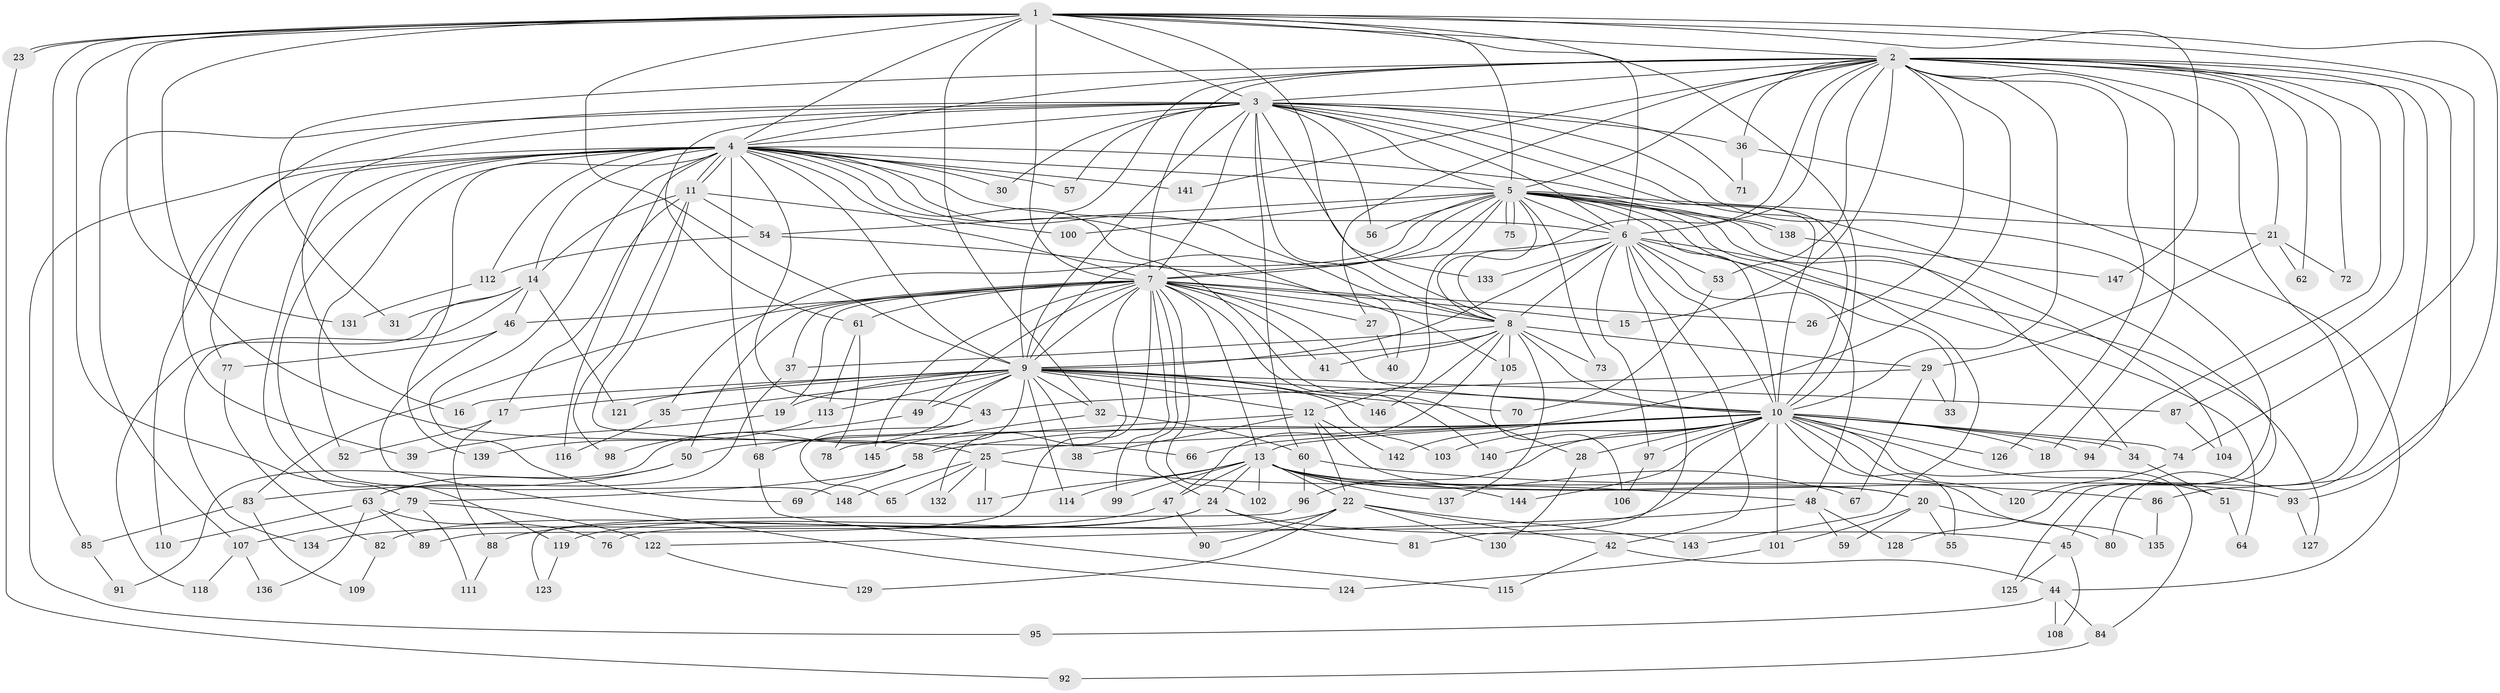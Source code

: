 // Generated by graph-tools (version 1.1) at 2025/14/03/09/25 04:14:12]
// undirected, 148 vertices, 321 edges
graph export_dot {
graph [start="1"]
  node [color=gray90,style=filled];
  1;
  2;
  3;
  4;
  5;
  6;
  7;
  8;
  9;
  10;
  11;
  12;
  13;
  14;
  15;
  16;
  17;
  18;
  19;
  20;
  21;
  22;
  23;
  24;
  25;
  26;
  27;
  28;
  29;
  30;
  31;
  32;
  33;
  34;
  35;
  36;
  37;
  38;
  39;
  40;
  41;
  42;
  43;
  44;
  45;
  46;
  47;
  48;
  49;
  50;
  51;
  52;
  53;
  54;
  55;
  56;
  57;
  58;
  59;
  60;
  61;
  62;
  63;
  64;
  65;
  66;
  67;
  68;
  69;
  70;
  71;
  72;
  73;
  74;
  75;
  76;
  77;
  78;
  79;
  80;
  81;
  82;
  83;
  84;
  85;
  86;
  87;
  88;
  89;
  90;
  91;
  92;
  93;
  94;
  95;
  96;
  97;
  98;
  99;
  100;
  101;
  102;
  103;
  104;
  105;
  106;
  107;
  108;
  109;
  110;
  111;
  112;
  113;
  114;
  115;
  116;
  117;
  118;
  119;
  120;
  121;
  122;
  123;
  124;
  125;
  126;
  127;
  128;
  129;
  130;
  131;
  132;
  133;
  134;
  135;
  136;
  137;
  138;
  139;
  140;
  141;
  142;
  143;
  144;
  145;
  146;
  147;
  148;
  1 -- 2;
  1 -- 3;
  1 -- 4;
  1 -- 5;
  1 -- 6;
  1 -- 7;
  1 -- 8;
  1 -- 9;
  1 -- 10;
  1 -- 23;
  1 -- 23;
  1 -- 25;
  1 -- 32;
  1 -- 74;
  1 -- 79;
  1 -- 85;
  1 -- 86;
  1 -- 131;
  1 -- 147;
  2 -- 3;
  2 -- 4;
  2 -- 5;
  2 -- 6;
  2 -- 7;
  2 -- 8;
  2 -- 9;
  2 -- 10;
  2 -- 15;
  2 -- 18;
  2 -- 21;
  2 -- 26;
  2 -- 27;
  2 -- 31;
  2 -- 36;
  2 -- 45;
  2 -- 53;
  2 -- 62;
  2 -- 72;
  2 -- 80;
  2 -- 87;
  2 -- 93;
  2 -- 94;
  2 -- 126;
  2 -- 141;
  2 -- 142;
  3 -- 4;
  3 -- 5;
  3 -- 6;
  3 -- 7;
  3 -- 8;
  3 -- 9;
  3 -- 10;
  3 -- 16;
  3 -- 30;
  3 -- 36;
  3 -- 39;
  3 -- 56;
  3 -- 57;
  3 -- 60;
  3 -- 61;
  3 -- 71;
  3 -- 107;
  3 -- 125;
  3 -- 128;
  3 -- 133;
  4 -- 5;
  4 -- 6;
  4 -- 7;
  4 -- 8;
  4 -- 9;
  4 -- 10;
  4 -- 11;
  4 -- 11;
  4 -- 14;
  4 -- 28;
  4 -- 30;
  4 -- 40;
  4 -- 43;
  4 -- 52;
  4 -- 57;
  4 -- 68;
  4 -- 69;
  4 -- 77;
  4 -- 95;
  4 -- 110;
  4 -- 112;
  4 -- 116;
  4 -- 119;
  4 -- 139;
  4 -- 141;
  4 -- 148;
  5 -- 6;
  5 -- 7;
  5 -- 8;
  5 -- 9;
  5 -- 10;
  5 -- 12;
  5 -- 21;
  5 -- 33;
  5 -- 34;
  5 -- 35;
  5 -- 54;
  5 -- 56;
  5 -- 73;
  5 -- 75;
  5 -- 75;
  5 -- 100;
  5 -- 104;
  5 -- 138;
  5 -- 138;
  5 -- 143;
  6 -- 7;
  6 -- 8;
  6 -- 9;
  6 -- 10;
  6 -- 42;
  6 -- 48;
  6 -- 53;
  6 -- 64;
  6 -- 81;
  6 -- 97;
  6 -- 127;
  6 -- 133;
  7 -- 8;
  7 -- 9;
  7 -- 10;
  7 -- 13;
  7 -- 15;
  7 -- 19;
  7 -- 24;
  7 -- 26;
  7 -- 27;
  7 -- 37;
  7 -- 41;
  7 -- 46;
  7 -- 49;
  7 -- 50;
  7 -- 61;
  7 -- 83;
  7 -- 89;
  7 -- 99;
  7 -- 102;
  7 -- 132;
  7 -- 140;
  7 -- 145;
  8 -- 9;
  8 -- 10;
  8 -- 29;
  8 -- 37;
  8 -- 41;
  8 -- 47;
  8 -- 73;
  8 -- 105;
  8 -- 137;
  8 -- 146;
  9 -- 10;
  9 -- 12;
  9 -- 16;
  9 -- 17;
  9 -- 19;
  9 -- 32;
  9 -- 35;
  9 -- 38;
  9 -- 49;
  9 -- 58;
  9 -- 70;
  9 -- 87;
  9 -- 91;
  9 -- 103;
  9 -- 113;
  9 -- 114;
  9 -- 121;
  9 -- 146;
  10 -- 13;
  10 -- 18;
  10 -- 25;
  10 -- 28;
  10 -- 34;
  10 -- 50;
  10 -- 51;
  10 -- 55;
  10 -- 58;
  10 -- 66;
  10 -- 74;
  10 -- 76;
  10 -- 84;
  10 -- 94;
  10 -- 96;
  10 -- 97;
  10 -- 101;
  10 -- 103;
  10 -- 120;
  10 -- 126;
  10 -- 135;
  10 -- 140;
  10 -- 144;
  11 -- 14;
  11 -- 17;
  11 -- 54;
  11 -- 66;
  11 -- 98;
  11 -- 100;
  12 -- 20;
  12 -- 22;
  12 -- 38;
  12 -- 78;
  12 -- 142;
  13 -- 20;
  13 -- 22;
  13 -- 24;
  13 -- 47;
  13 -- 67;
  13 -- 93;
  13 -- 99;
  13 -- 102;
  13 -- 114;
  13 -- 117;
  13 -- 137;
  13 -- 144;
  14 -- 31;
  14 -- 46;
  14 -- 118;
  14 -- 121;
  14 -- 134;
  17 -- 52;
  17 -- 88;
  19 -- 39;
  20 -- 55;
  20 -- 59;
  20 -- 80;
  20 -- 101;
  21 -- 29;
  21 -- 62;
  21 -- 72;
  22 -- 42;
  22 -- 90;
  22 -- 119;
  22 -- 129;
  22 -- 130;
  22 -- 143;
  23 -- 92;
  24 -- 45;
  24 -- 81;
  24 -- 82;
  24 -- 88;
  25 -- 48;
  25 -- 65;
  25 -- 117;
  25 -- 132;
  25 -- 148;
  27 -- 40;
  28 -- 130;
  29 -- 33;
  29 -- 43;
  29 -- 67;
  32 -- 60;
  32 -- 145;
  34 -- 51;
  35 -- 116;
  36 -- 44;
  36 -- 71;
  37 -- 63;
  42 -- 44;
  42 -- 115;
  43 -- 65;
  43 -- 68;
  44 -- 84;
  44 -- 95;
  44 -- 108;
  45 -- 108;
  45 -- 125;
  46 -- 77;
  46 -- 124;
  47 -- 90;
  47 -- 134;
  48 -- 59;
  48 -- 122;
  48 -- 128;
  49 -- 98;
  50 -- 63;
  50 -- 83;
  51 -- 64;
  53 -- 70;
  54 -- 105;
  54 -- 112;
  58 -- 69;
  58 -- 79;
  60 -- 86;
  60 -- 96;
  61 -- 78;
  61 -- 113;
  63 -- 76;
  63 -- 89;
  63 -- 110;
  63 -- 136;
  68 -- 115;
  74 -- 120;
  77 -- 82;
  79 -- 107;
  79 -- 111;
  79 -- 122;
  82 -- 109;
  83 -- 85;
  83 -- 109;
  84 -- 92;
  85 -- 91;
  86 -- 135;
  87 -- 104;
  88 -- 111;
  93 -- 127;
  96 -- 123;
  97 -- 106;
  101 -- 124;
  105 -- 106;
  107 -- 118;
  107 -- 136;
  112 -- 131;
  113 -- 139;
  119 -- 123;
  122 -- 129;
  138 -- 147;
}
